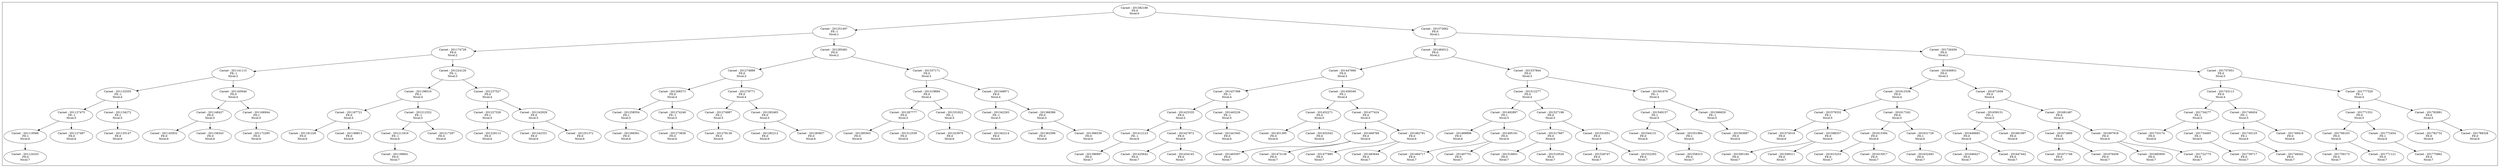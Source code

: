 digraph G{
subgraph cluster{
201382186;
201382186->201251497;
201382186->201572662;
201382186[label="Carnet : 201382186\n FE:0\n Nivel:0 "];
201251497;
201251497->201174728;
201251497->201285481;
201251497[label="Carnet : 201251497\n FE:-1\n Nivel:1 "];
201174728;
201174728->201141115;
201174728->201224126;
201174728[label="Carnet : 201174728\n FE:0\n Nivel:2 "];
201141115;
201141115->201132555;
201141115->201165646;
201141115[label="Carnet : 201141115\n FE:-1\n Nivel:3 "];
201132555;
201132555->201127475;
201132555->201134272;
201132555[label="Carnet : 201132555\n FE:-1\n Nivel:4 "];
201127475;
201127475->201119566;
201127475->201127497;
201127475[label="Carnet : 201127475\n FE:-1\n Nivel:5 "];
201119566;
201119566->201124325;
201119566[label="Carnet : 201119566\n FE:1\n Nivel:6 "];
201124325;
201124325[label="Carnet : 201124325\n FE:0\n Nivel:7 "];
201127497;
201127497[label="Carnet : 201127497\n FE:0\n Nivel:6 "];
201134272;
201134272->201135147;
201134272[label="Carnet : 201134272\n FE:1\n Nivel:5 "];
201135147;
201135147[label="Carnet : 201135147\n FE:0\n Nivel:6 "];
201165646;
201165646->201148427;
201165646->201166944;
201165646[label="Carnet : 201165646\n FE:0\n Nivel:4 "];
201148427;
201148427->201145932;
201148427->201158343;
201148427[label="Carnet : 201148427\n FE:0\n Nivel:5 "];
201145932;
201145932[label="Carnet : 201145932\n FE:0\n Nivel:6 "];
201158343;
201158343[label="Carnet : 201158343\n FE:0\n Nivel:6 "];
201166944;
201166944->201172295;
201166944[label="Carnet : 201166944\n FE:1\n Nivel:5 "];
201172295;
201172295[label="Carnet : 201172295\n FE:0\n Nivel:6 "];
201224126;
201224126->201198516;
201224126->201237527;
201224126[label="Carnet : 201224126\n FE:-1\n Nivel:3 "];
201198516;
201198516->201187721;
201198516->201212322;
201198516[label="Carnet : 201198516\n FE:1\n Nivel:4 "];
201187721;
201187721->201181226;
201187721->201188813;
201187721[label="Carnet : 201187721\n FE:0\n Nivel:5 "];
201181226;
201181226[label="Carnet : 201181226\n FE:0\n Nivel:6 "];
201188813;
201188813[label="Carnet : 201188813\n FE:0\n Nivel:6 "];
201212322;
201212322->201211819;
201212322->201217297;
201212322[label="Carnet : 201212322\n FE:-1\n Nivel:5 "];
201211819;
201211819->201199841;
201211819[label="Carnet : 201211819\n FE:-1\n Nivel:6 "];
201199841;
201199841[label="Carnet : 201199841\n FE:0\n Nivel:7 "];
201217297;
201217297[label="Carnet : 201217297\n FE:0\n Nivel:6 "];
201237527;
201237527->201227326;
201237527->201242929;
201237527[label="Carnet : 201237527\n FE:0\n Nivel:4 "];
201227326;
201227326->201229113;
201227326[label="Carnet : 201227326\n FE:1\n Nivel:5 "];
201229113;
201229113[label="Carnet : 201229113\n FE:0\n Nivel:6 "];
201242929;
201242929->201242331;
201242929->201251372;
201242929[label="Carnet : 201242929\n FE:0\n Nivel:5 "];
201242331;
201242331[label="Carnet : 201242331\n FE:0\n Nivel:6 "];
201251372;
201251372[label="Carnet : 201251372\n FE:0\n Nivel:6 "];
201285481;
201285481->201274889;
201285481->201337171;
201285481[label="Carnet : 201285481\n FE:0\n Nivel:2 "];
201274889;
201274889->201268373;
201274889->201278771;
201274889[label="Carnet : 201274889\n FE:0\n Nivel:3 "];
201268373;
201268373->201258554;
201268373->201274248;
201268373[label="Carnet : 201268373\n FE:0\n Nivel:4 "];
201258554;
201258554->201266561;
201258554[label="Carnet : 201258554\n FE:1\n Nivel:5 "];
201266561;
201266561[label="Carnet : 201266561\n FE:0\n Nivel:6 "];
201274248;
201274248->201273836;
201274248[label="Carnet : 201274248\n FE:-1\n Nivel:5 "];
201273836;
201273836[label="Carnet : 201273836\n FE:0\n Nivel:6 "];
201278771;
201278771->201274987;
201278771->201282465;
201278771[label="Carnet : 201278771\n FE:0\n Nivel:4 "];
201274987;
201274987->201278136;
201274987[label="Carnet : 201274987\n FE:1\n Nivel:5 "];
201278136;
201278136[label="Carnet : 201278136\n FE:0\n Nivel:6 "];
201282465;
201282465->201282212;
201282465->201283837;
201282465[label="Carnet : 201282465\n FE:0\n Nivel:5 "];
201282212;
201282212[label="Carnet : 201282212\n FE:0\n Nivel:6 "];
201283837;
201283837[label="Carnet : 201283837\n FE:0\n Nivel:6 "];
201337171;
201337171->201319684;
201337171->201348971;
201337171[label="Carnet : 201337171\n FE:0\n Nivel:3 "];
201319684;
201319684->201287777;
201319684->201331822;
201319684[label="Carnet : 201319684\n FE:0\n Nivel:4 "];
201287777;
201287777->201285563;
201287777->201312539;
201287777[label="Carnet : 201287777\n FE:0\n Nivel:5 "];
201285563;
201285563[label="Carnet : 201285563\n FE:0\n Nivel:6 "];
201312539;
201312539[label="Carnet : 201312539\n FE:0\n Nivel:6 "];
201331822;
201331822->201323979;
201331822[label="Carnet : 201331822\n FE:-1\n Nivel:5 "];
201323979;
201323979[label="Carnet : 201323979\n FE:0\n Nivel:6 "];
201348971;
201348971->201342283;
201348971->201366386;
201348971[label="Carnet : 201348971\n FE:0\n Nivel:4 "];
201342283;
201342283->201342214;
201342283[label="Carnet : 201342283\n FE:-1\n Nivel:5 "];
201342214;
201342214[label="Carnet : 201342214\n FE:0\n Nivel:6 "];
201366386;
201366386->201362596;
201366386->201366539;
201366386[label="Carnet : 201366386\n FE:0\n Nivel:5 "];
201362596;
201362596[label="Carnet : 201362596\n FE:0\n Nivel:6 "];
201366539;
201366539[label="Carnet : 201366539\n FE:0\n Nivel:6 "];
201572662;
201572662->201484512;
201572662->201726459;
201572662[label="Carnet : 201572662\n FE:0\n Nivel:1 "];
201484512;
201484512->201447666;
201484512->201537844;
201484512[label="Carnet : 201484512\n FE:0\n Nivel:2 "];
201447666;
201447666->201437368;
201447666->201458349;
201447666[label="Carnet : 201447666\n FE:0\n Nivel:3 "];
201437368;
201437368->201425335;
201437368->201445226;
201437368[label="Carnet : 201437368\n FE:-1\n Nivel:4 "];
201425335;
201425335->201412123;
201425335->201427872;
201425335[label="Carnet : 201425335\n FE:0\n Nivel:5 "];
201412123;
201412123->201396997;
201412123[label="Carnet : 201412123\n FE:-1\n Nivel:6 "];
201396997;
201396997[label="Carnet : 201396997\n FE:0\n Nivel:7 "];
201427872;
201427872->201425642;
201427872->201434143;
201427872[label="Carnet : 201427872\n FE:0\n Nivel:6 "];
201425642;
201425642[label="Carnet : 201425642\n FE:0\n Nivel:7 "];
201434143;
201434143[label="Carnet : 201434143\n FE:0\n Nivel:7 "];
201445226;
201445226->201441945;
201445226[label="Carnet : 201445226\n FE:-1\n Nivel:5 "];
201441945;
201441945[label="Carnet : 201441945\n FE:0\n Nivel:6 "];
201458349;
201458349->201452271;
201458349->201477424;
201458349[label="Carnet : 201458349\n FE:1\n Nivel:4 "];
201452271;
201452271->201451395;
201452271->201452542;
201452271[label="Carnet : 201452271\n FE:0\n Nivel:5 "];
201451395;
201451395[label="Carnet : 201451395\n FE:0\n Nivel:6 "];
201452542;
201452542[label="Carnet : 201452542\n FE:0\n Nivel:6 "];
201477424;
201477424->201468768;
201477424->201482791;
201477424[label="Carnet : 201477424\n FE:0\n Nivel:5 "];
201468768;
201468768->201465597;
201468768->201473136;
201468768[label="Carnet : 201468768\n FE:0\n Nivel:6 "];
201465597;
201465597[label="Carnet : 201465597\n FE:0\n Nivel:7 "];
201473136;
201473136[label="Carnet : 201473136\n FE:0\n Nivel:7 "];
201482791;
201482791->201477895;
201482791->201483644;
201482791[label="Carnet : 201482791\n FE:0\n Nivel:6 "];
201477895;
201477895[label="Carnet : 201477895\n FE:0\n Nivel:7 "];
201483644;
201483644[label="Carnet : 201483644\n FE:0\n Nivel:7 "];
201537844;
201537844->201512277;
201537844->201561676;
201537844[label="Carnet : 201537844\n FE:0\n Nivel:3 "];
201512277;
201512277->201492897;
201512277->201527196;
201512277[label="Carnet : 201512277\n FE:0\n Nivel:4 "];
201492897;
201492897->201489896;
201492897->201495191;
201492897[label="Carnet : 201492897\n FE:1\n Nivel:5 "];
201489896;
201489896[label="Carnet : 201489896\n FE:0\n Nivel:6 "];
201495191;
201495191->201494717;
201495191->201497751;
201495191[label="Carnet : 201495191\n FE:0\n Nivel:6 "];
201494717;
201494717[label="Carnet : 201494717\n FE:0\n Nivel:7 "];
201497751;
201497751[label="Carnet : 201497751\n FE:0\n Nivel:7 "];
201527196;
201527196->201517687;
201527196->201531651;
201527196[label="Carnet : 201527196\n FE:0\n Nivel:5 "];
201517687;
201517687->201516651;
201517687->201519526;
201517687[label="Carnet : 201517687\n FE:0\n Nivel:6 "];
201516651;
201516651[label="Carnet : 201516651\n FE:0\n Nivel:7 "];
201519526;
201519526[label="Carnet : 201519526\n FE:0\n Nivel:7 "];
201531651;
201531651->201528747;
201531651->201532293;
201531651[label="Carnet : 201531651\n FE:0\n Nivel:6 "];
201528747;
201528747[label="Carnet : 201528747\n FE:0\n Nivel:7 "];
201532293;
201532293[label="Carnet : 201532293\n FE:0\n Nivel:7 "];
201561676;
201561676->201549157;
201561676->201566629;
201561676[label="Carnet : 201561676\n FE:-1\n Nivel:4 "];
201549157;
201549157->201544131;
201549157->201551984;
201549157[label="Carnet : 201549157\n FE:1\n Nivel:5 "];
201544131;
201544131[label="Carnet : 201544131\n FE:0\n Nivel:6 "];
201551984;
201551984->201558315;
201551984[label="Carnet : 201551984\n FE:1\n Nivel:6 "];
201558315;
201558315[label="Carnet : 201558315\n FE:0\n Nivel:7 "];
201566629;
201566629->201563687;
201566629[label="Carnet : 201566629\n FE:-1\n Nivel:5 "];
201563687;
201563687[label="Carnet : 201563687\n FE:0\n Nivel:6 "];
201726459;
201726459->201636931;
201726459->201757651;
201726459[label="Carnet : 201726459\n FE:0\n Nivel:2 "];
201636931;
201636931->201613338;
201636931->201671658;
201636931[label="Carnet : 201636931\n FE:0\n Nivel:3 "];
201613338;
201613338->201579332;
201613338->201617242;
201613338[label="Carnet : 201613338\n FE:0\n Nivel:4 "];
201579332;
201579332->201574518;
201579332->201598337;
201579332[label="Carnet : 201579332\n FE:1\n Nivel:5 "];
201574518;
201574518[label="Carnet : 201574518\n FE:0\n Nivel:6 "];
201598337;
201598337->201585184;
201598337->201599311;
201598337[label="Carnet : 201598337\n FE:0\n Nivel:6 "];
201585184;
201585184[label="Carnet : 201585184\n FE:0\n Nivel:7 "];
201599311;
201599311[label="Carnet : 201599311\n FE:0\n Nivel:7 "];
201617242;
201617242->201615394;
201617242->201631729;
201617242[label="Carnet : 201617242\n FE:0\n Nivel:5 "];
201615394;
201615394->201615253;
201615394->201615917;
201615394[label="Carnet : 201615394\n FE:0\n Nivel:6 "];
201615253;
201615253[label="Carnet : 201615253\n FE:0\n Nivel:7 "];
201615917;
201615917[label="Carnet : 201615917\n FE:0\n Nivel:7 "];
201631729;
201631729->201632493;
201631729[label="Carnet : 201631729\n FE:1\n Nivel:6 "];
201632493;
201632493[label="Carnet : 201632493\n FE:0\n Nivel:7 "];
201671658;
201671658->201658151;
201671658->201681487;
201671658[label="Carnet : 201671658\n FE:0\n Nivel:4 "];
201658151;
201658151->201646683;
201658151->201661997;
201658151[label="Carnet : 201658151\n FE:-1\n Nivel:5 "];
201646683;
201646683->201646427;
201646683->201647442;
201646683[label="Carnet : 201646683\n FE:0\n Nivel:6 "];
201646427;
201646427[label="Carnet : 201646427\n FE:0\n Nivel:7 "];
201647442;
201647442[label="Carnet : 201647442\n FE:0\n Nivel:7 "];
201661997;
201661997[label="Carnet : 201661997\n FE:0\n Nivel:6 "];
201681487;
201681487->201672869;
201681487->201697918;
201681487[label="Carnet : 201681487\n FE:0\n Nivel:5 "];
201672869;
201672869->201671749;
201672869->201676459;
201672869[label="Carnet : 201672869\n FE:0\n Nivel:6 "];
201671749;
201671749[label="Carnet : 201671749\n FE:0\n Nivel:7 "];
201676459;
201676459[label="Carnet : 201676459\n FE:0\n Nivel:7 "];
201697918;
201697918->201685959;
201697918->201722775;
201697918[label="Carnet : 201697918\n FE:0\n Nivel:6 "];
201685959;
201685959[label="Carnet : 201685959\n FE:0\n Nivel:7 "];
201722775;
201722775[label="Carnet : 201722775\n FE:0\n Nivel:7 "];
201757651;
201757651->201743113;
201757651->201777329;
201757651[label="Carnet : 201757651\n FE:0\n Nivel:3 "];
201743113;
201743113->201734277;
201743113->201748454;
201743113[label="Carnet : 201743113\n FE:0\n Nivel:4 "];
201734277;
201734277->201733174;
201734277->201734465;
201734277[label="Carnet : 201734277\n FE:1\n Nivel:5 "];
201733174;
201733174[label="Carnet : 201733174\n FE:0\n Nivel:6 "];
201734465;
201734465->201739717;
201734465[label="Carnet : 201734465\n FE:1\n Nivel:6 "];
201739717;
201739717[label="Carnet : 201739717\n FE:0\n Nivel:7 "];
201748454;
201748454->201745125;
201748454->201749418;
201748454[label="Carnet : 201748454\n FE:-1\n Nivel:5 "];
201745125;
201745125->201748442;
201745125[label="Carnet : 201745125\n FE:1\n Nivel:6 "];
201748442;
201748442[label="Carnet : 201748442\n FE:0\n Nivel:7 "];
201749418;
201749418[label="Carnet : 201749418\n FE:0\n Nivel:6 "];
201777329;
201777329->201771531;
201777329->201782881;
201777329[label="Carnet : 201777329\n FE:-1\n Nivel:4 "];
201771531;
201771531->201766163;
201771531->201772454;
201771531[label="Carnet : 201771531\n FE:0\n Nivel:5 "];
201766163;
201766163->201759173;
201766163->201771121;
201766163[label="Carnet : 201766163\n FE:0\n Nivel:6 "];
201759173;
201759173[label="Carnet : 201759173\n FE:0\n Nivel:7 "];
201771121;
201771121[label="Carnet : 201771121\n FE:0\n Nivel:7 "];
201772454;
201772454->201775862;
201772454[label="Carnet : 201772454\n FE:1\n Nivel:6 "];
201775862;
201775862[label="Carnet : 201775862\n FE:0\n Nivel:7 "];
201782881;
201782881->201782732;
201782881->201788328;
201782881[label="Carnet : 201782881\n FE:0\n Nivel:5 "];
201782732;
201782732[label="Carnet : 201782732\n FE:0\n Nivel:6 "];
201788328;
201788328[label="Carnet : 201788328\n FE:0\n Nivel:6 "];
}
}
